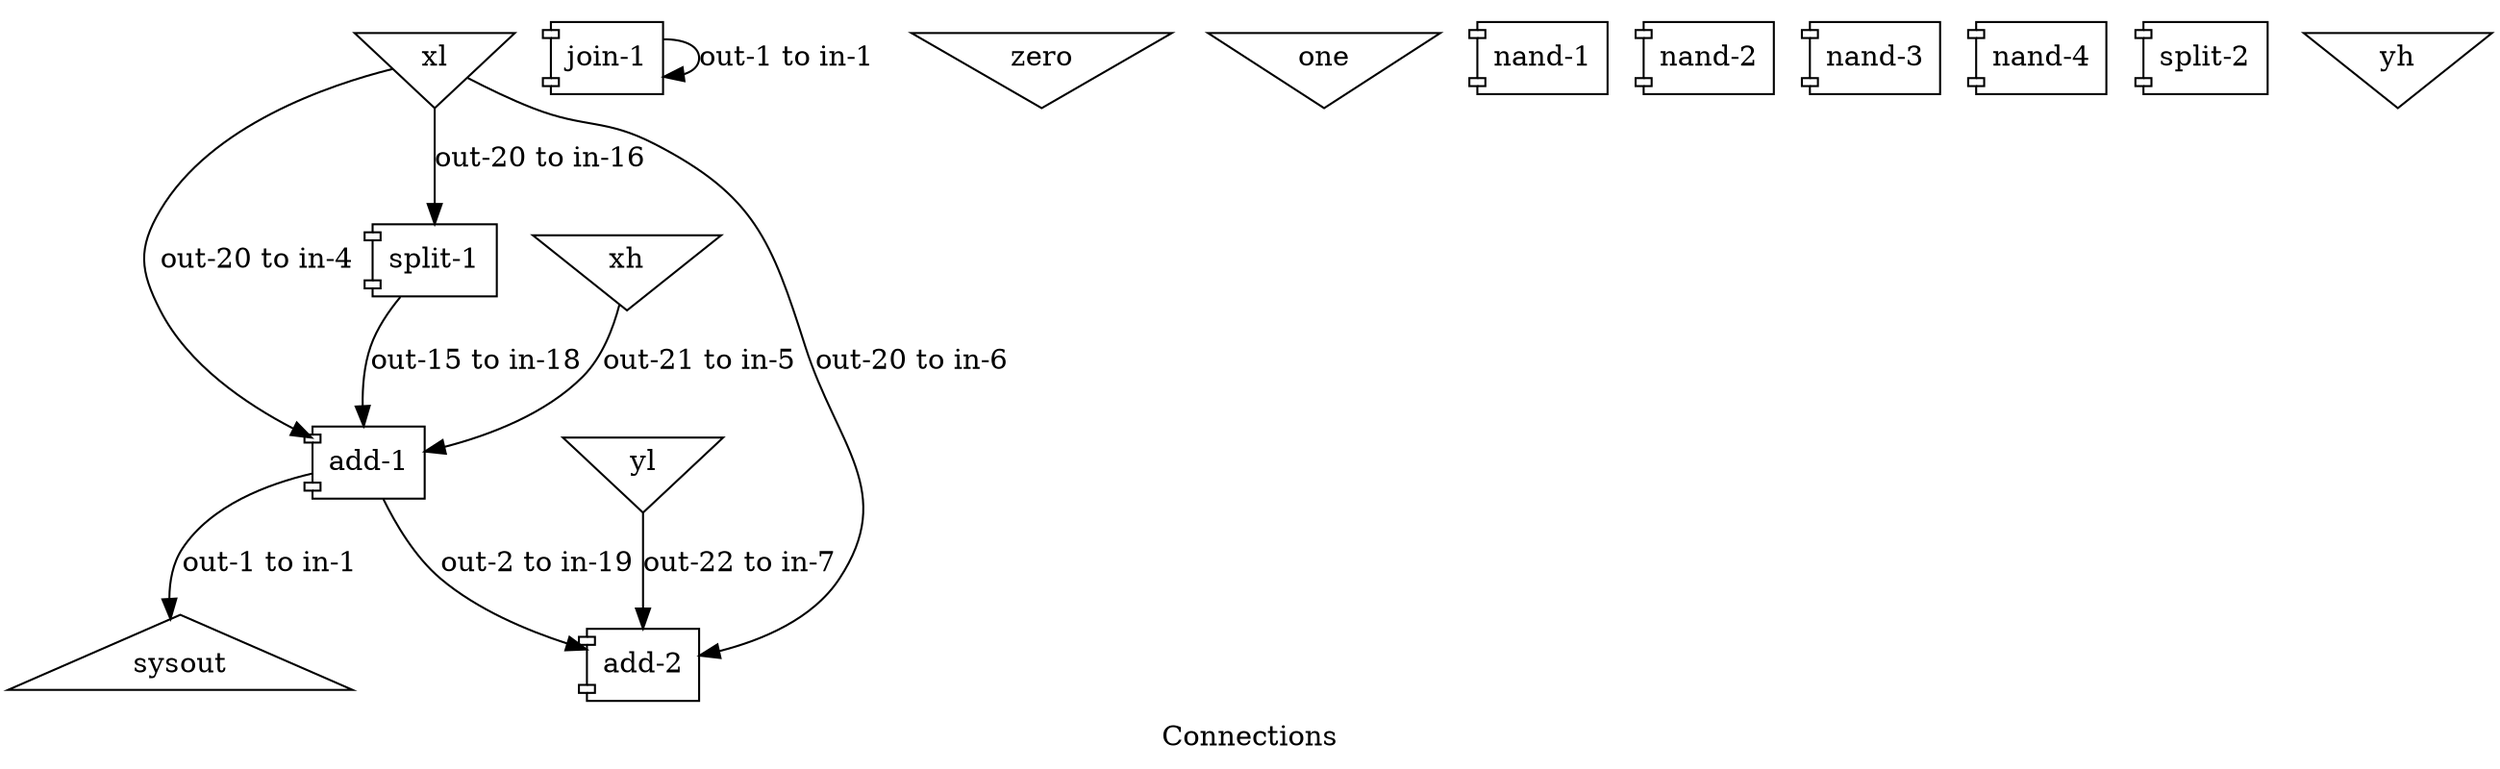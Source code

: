digraph Perl {
	graph [label=Connections];
	node [label="\N", shape=component];
	edge [color=black];
	graph [lp="616.5,12.5",
		bb="0,0,1233,387"];
	sysout [shape=triangle, pos="86,50", width="2.3889", height="0.69444"];
	"join-1" [pos="301,362", width="0.77778", height="0.5"];
	"add-1" [pos="180,154", width="0.77778", height="0.5"];
	"add-2" [pos="317,50", width="0.77778", height="0.5"];
	zero [shape=invtriangle, pos="518,362", width="1.8056", height="0.69444"];
	one [shape=invtriangle, pos="659,362", width="1.6111", height="0.69444"];
	"nand-1" [pos="767,362", width="0.88889", height="0.5"];
	"nand-2" [pos="849,362", width="0.88889", height="0.5"];
	"nand-3" [pos="931,362", width="0.88889", height="0.5"];
	"nand-4" [pos="1013,362", width="0.88889", height="0.5"];
	"split-1" [pos="215,258", width="0.80556", height="0.5"];
	"split-2" [pos="1092,362", width="0.80556", height="0.5"];
	xl [shape=invtriangle, pos="215,362", width="1.1111", height="0.69444"];
	xh [shape=invtriangle, pos="309,258", width="1.3056", height="0.69444"];
	yl [shape=invtriangle, pos="317,154", width="1.1111", height="0.69444"];
	yh [shape=invtriangle, pos="1186,362", width="1.3056", height="0.69444"];
	"add-1" -> sysout [label="out-1 to in-1", pos="e,80.843,72.856 151.98,149.28 130.2,143.99 101.36,133.06 87,111 81.696,102.85 80.067,92.703 80.16,83.037", lp="131,102"];
	"join-1" -> "join-1" [label="out-1 to in-1", pos="e,329.3,352.25 329.3,371.75 339.09,371.85 347,368.6 347,362 347,357.98 344.06,355.2 339.55,353.67", lp="391,362"];
	xl -> "add-1" [label="out-20 to in-4", pos="e,151.63,167.28 193.84,356.76 162.45,347.72 104.59,325.87 80,283 68.945,263.72 70.312,253 80,233 93.028,206.1 120.15,185.6 142.86\
,172.23", lp="128.5,258"];
	xh -> "add-1" [label="out-21 to in-5", pos="e,208.17,158.68 305.57,235.57 302.59,222.86 297.08,207.45 287,197 268.68,178.01 240.86,167.17 218.18,161.13", lp="346.5,206"];
	xl -> "add-2" [label="out-20 to in-6", pos="e,345.19,53.914 231.87,352.41 241.16,347.39 253,341.39 264,337 290.26,326.53 300.33,332.8 325,319 374.51,291.31 381.79,269.06 399\
,215 415.59,162.89 444.91,138.78 415,93 401.75,72.723 376.59,61.947 355.08,56.254", lp="453.5,206"];
	yl -> "add-2" [label="out-22 to in-7", pos="e,317,68.101 317,128.82 317,113.59 317,94.113 317,78.336", lp="365.5,102"];
	xl -> "split-1" [label="out-20 to in-16", pos="e,215,276.1 215,336.82 215,321.59 215,302.11 215,286.34", lp="268,310"];
	"split-1" -> "add-1" [label="out-15 to in-18", pos="e,177.31,172.16 196.43,239.97 190.32,232.83 184.26,224.14 181,215 177.32,204.68 176.45,192.73 176.72,182.16", lp="234,206"];
	"add-1" -> "add-2" [label="out-2 to in-19", pos="e,288.67,56.832 187,135.89 192.96,122.52 202.69,104.68 216,93 233.98,77.232 258.59,66.591 279.02,59.839", lp="264.5,102"];
}
